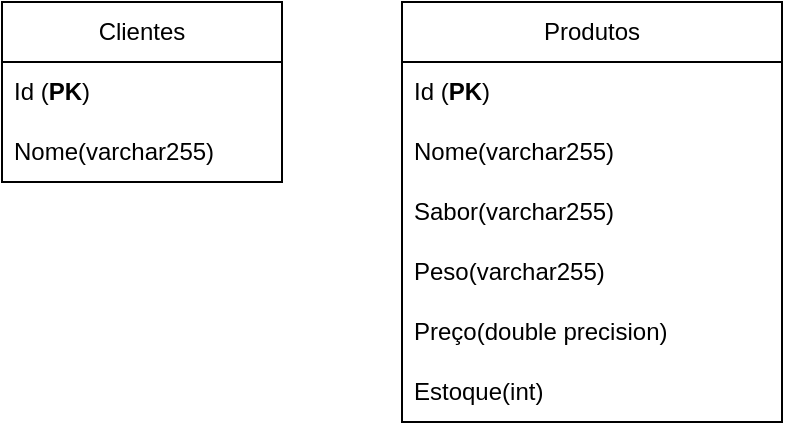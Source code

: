 <mxfile version="21.3.2" type="github">
  <diagram id="C5RBs43oDa-KdzZeNtuy" name="Page-1">
    <mxGraphModel dx="940" dy="588" grid="1" gridSize="10" guides="1" tooltips="1" connect="1" arrows="1" fold="1" page="1" pageScale="1" pageWidth="827" pageHeight="1169" math="0" shadow="0">
      <root>
        <mxCell id="WIyWlLk6GJQsqaUBKTNV-0" />
        <mxCell id="WIyWlLk6GJQsqaUBKTNV-1" parent="WIyWlLk6GJQsqaUBKTNV-0" />
        <mxCell id="y7LgoR4u6gsKr2rOzfaq-0" value="Clientes" style="swimlane;fontStyle=0;childLayout=stackLayout;horizontal=1;startSize=30;horizontalStack=0;resizeParent=1;resizeParentMax=0;resizeLast=0;collapsible=1;marginBottom=0;whiteSpace=wrap;html=1;" vertex="1" parent="WIyWlLk6GJQsqaUBKTNV-1">
          <mxGeometry x="160" y="240" width="140" height="90" as="geometry" />
        </mxCell>
        <mxCell id="y7LgoR4u6gsKr2rOzfaq-1" value="Id (&lt;b&gt;PK&lt;/b&gt;)" style="text;strokeColor=none;fillColor=none;align=left;verticalAlign=middle;spacingLeft=4;spacingRight=4;overflow=hidden;points=[[0,0.5],[1,0.5]];portConstraint=eastwest;rotatable=0;whiteSpace=wrap;html=1;" vertex="1" parent="y7LgoR4u6gsKr2rOzfaq-0">
          <mxGeometry y="30" width="140" height="30" as="geometry" />
        </mxCell>
        <mxCell id="y7LgoR4u6gsKr2rOzfaq-2" value="Nome(varchar255)" style="text;strokeColor=none;fillColor=none;align=left;verticalAlign=middle;spacingLeft=4;spacingRight=4;overflow=hidden;points=[[0,0.5],[1,0.5]];portConstraint=eastwest;rotatable=0;whiteSpace=wrap;html=1;" vertex="1" parent="y7LgoR4u6gsKr2rOzfaq-0">
          <mxGeometry y="60" width="140" height="30" as="geometry" />
        </mxCell>
        <mxCell id="y7LgoR4u6gsKr2rOzfaq-4" value="Produtos" style="swimlane;fontStyle=0;childLayout=stackLayout;horizontal=1;startSize=30;horizontalStack=0;resizeParent=1;resizeParentMax=0;resizeLast=0;collapsible=1;marginBottom=0;whiteSpace=wrap;html=1;" vertex="1" parent="WIyWlLk6GJQsqaUBKTNV-1">
          <mxGeometry x="360" y="240" width="190" height="210" as="geometry" />
        </mxCell>
        <mxCell id="y7LgoR4u6gsKr2rOzfaq-5" value="Id (&lt;b&gt;PK&lt;/b&gt;)" style="text;strokeColor=none;fillColor=none;align=left;verticalAlign=middle;spacingLeft=4;spacingRight=4;overflow=hidden;points=[[0,0.5],[1,0.5]];portConstraint=eastwest;rotatable=0;whiteSpace=wrap;html=1;" vertex="1" parent="y7LgoR4u6gsKr2rOzfaq-4">
          <mxGeometry y="30" width="190" height="30" as="geometry" />
        </mxCell>
        <mxCell id="y7LgoR4u6gsKr2rOzfaq-6" value="Nome(varchar255)" style="text;strokeColor=none;fillColor=none;align=left;verticalAlign=middle;spacingLeft=4;spacingRight=4;overflow=hidden;points=[[0,0.5],[1,0.5]];portConstraint=eastwest;rotatable=0;whiteSpace=wrap;html=1;" vertex="1" parent="y7LgoR4u6gsKr2rOzfaq-4">
          <mxGeometry y="60" width="190" height="30" as="geometry" />
        </mxCell>
        <mxCell id="y7LgoR4u6gsKr2rOzfaq-7" value="Sabor(varchar255)" style="text;strokeColor=none;fillColor=none;align=left;verticalAlign=middle;spacingLeft=4;spacingRight=4;overflow=hidden;points=[[0,0.5],[1,0.5]];portConstraint=eastwest;rotatable=0;whiteSpace=wrap;html=1;" vertex="1" parent="y7LgoR4u6gsKr2rOzfaq-4">
          <mxGeometry y="90" width="190" height="30" as="geometry" />
        </mxCell>
        <mxCell id="y7LgoR4u6gsKr2rOzfaq-8" value="Peso(varchar255)" style="text;strokeColor=none;fillColor=none;align=left;verticalAlign=middle;spacingLeft=4;spacingRight=4;overflow=hidden;points=[[0,0.5],[1,0.5]];portConstraint=eastwest;rotatable=0;whiteSpace=wrap;html=1;" vertex="1" parent="y7LgoR4u6gsKr2rOzfaq-4">
          <mxGeometry y="120" width="190" height="30" as="geometry" />
        </mxCell>
        <mxCell id="y7LgoR4u6gsKr2rOzfaq-9" value="Preço(double precision)" style="text;strokeColor=none;fillColor=none;align=left;verticalAlign=middle;spacingLeft=4;spacingRight=4;overflow=hidden;points=[[0,0.5],[1,0.5]];portConstraint=eastwest;rotatable=0;whiteSpace=wrap;html=1;" vertex="1" parent="y7LgoR4u6gsKr2rOzfaq-4">
          <mxGeometry y="150" width="190" height="30" as="geometry" />
        </mxCell>
        <mxCell id="y7LgoR4u6gsKr2rOzfaq-10" value="Estoque(int)" style="text;strokeColor=none;fillColor=none;align=left;verticalAlign=middle;spacingLeft=4;spacingRight=4;overflow=hidden;points=[[0,0.5],[1,0.5]];portConstraint=eastwest;rotatable=0;whiteSpace=wrap;html=1;" vertex="1" parent="y7LgoR4u6gsKr2rOzfaq-4">
          <mxGeometry y="180" width="190" height="30" as="geometry" />
        </mxCell>
      </root>
    </mxGraphModel>
  </diagram>
</mxfile>

